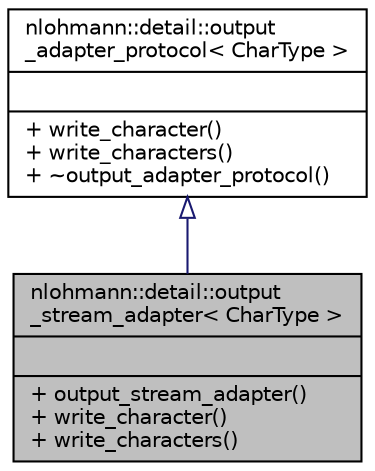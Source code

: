 digraph "nlohmann::detail::output_stream_adapter&lt; CharType &gt;"
{
 // INTERACTIVE_SVG=YES
  bgcolor="transparent";
  edge [fontname="Helvetica",fontsize="10",labelfontname="Helvetica",labelfontsize="10"];
  node [fontname="Helvetica",fontsize="10",shape=record];
  Node1 [label="{nlohmann::detail::output\l_stream_adapter\< CharType \>\n||+ output_stream_adapter()\l+ write_character()\l+ write_characters()\l}",height=0.2,width=0.4,color="black", fillcolor="grey75", style="filled", fontcolor="black"];
  Node2 -> Node1 [dir="back",color="midnightblue",fontsize="10",style="solid",arrowtail="onormal",fontname="Helvetica"];
  Node2 [label="{nlohmann::detail::output\l_adapter_protocol\< CharType \>\n||+ write_character()\l+ write_characters()\l+ ~output_adapter_protocol()\l}",height=0.2,width=0.4,color="black",URL="$dc/d9b/structnlohmann_1_1detail_1_1output__adapter__protocol.html",tooltip="abstract output adapter interface "];
}
